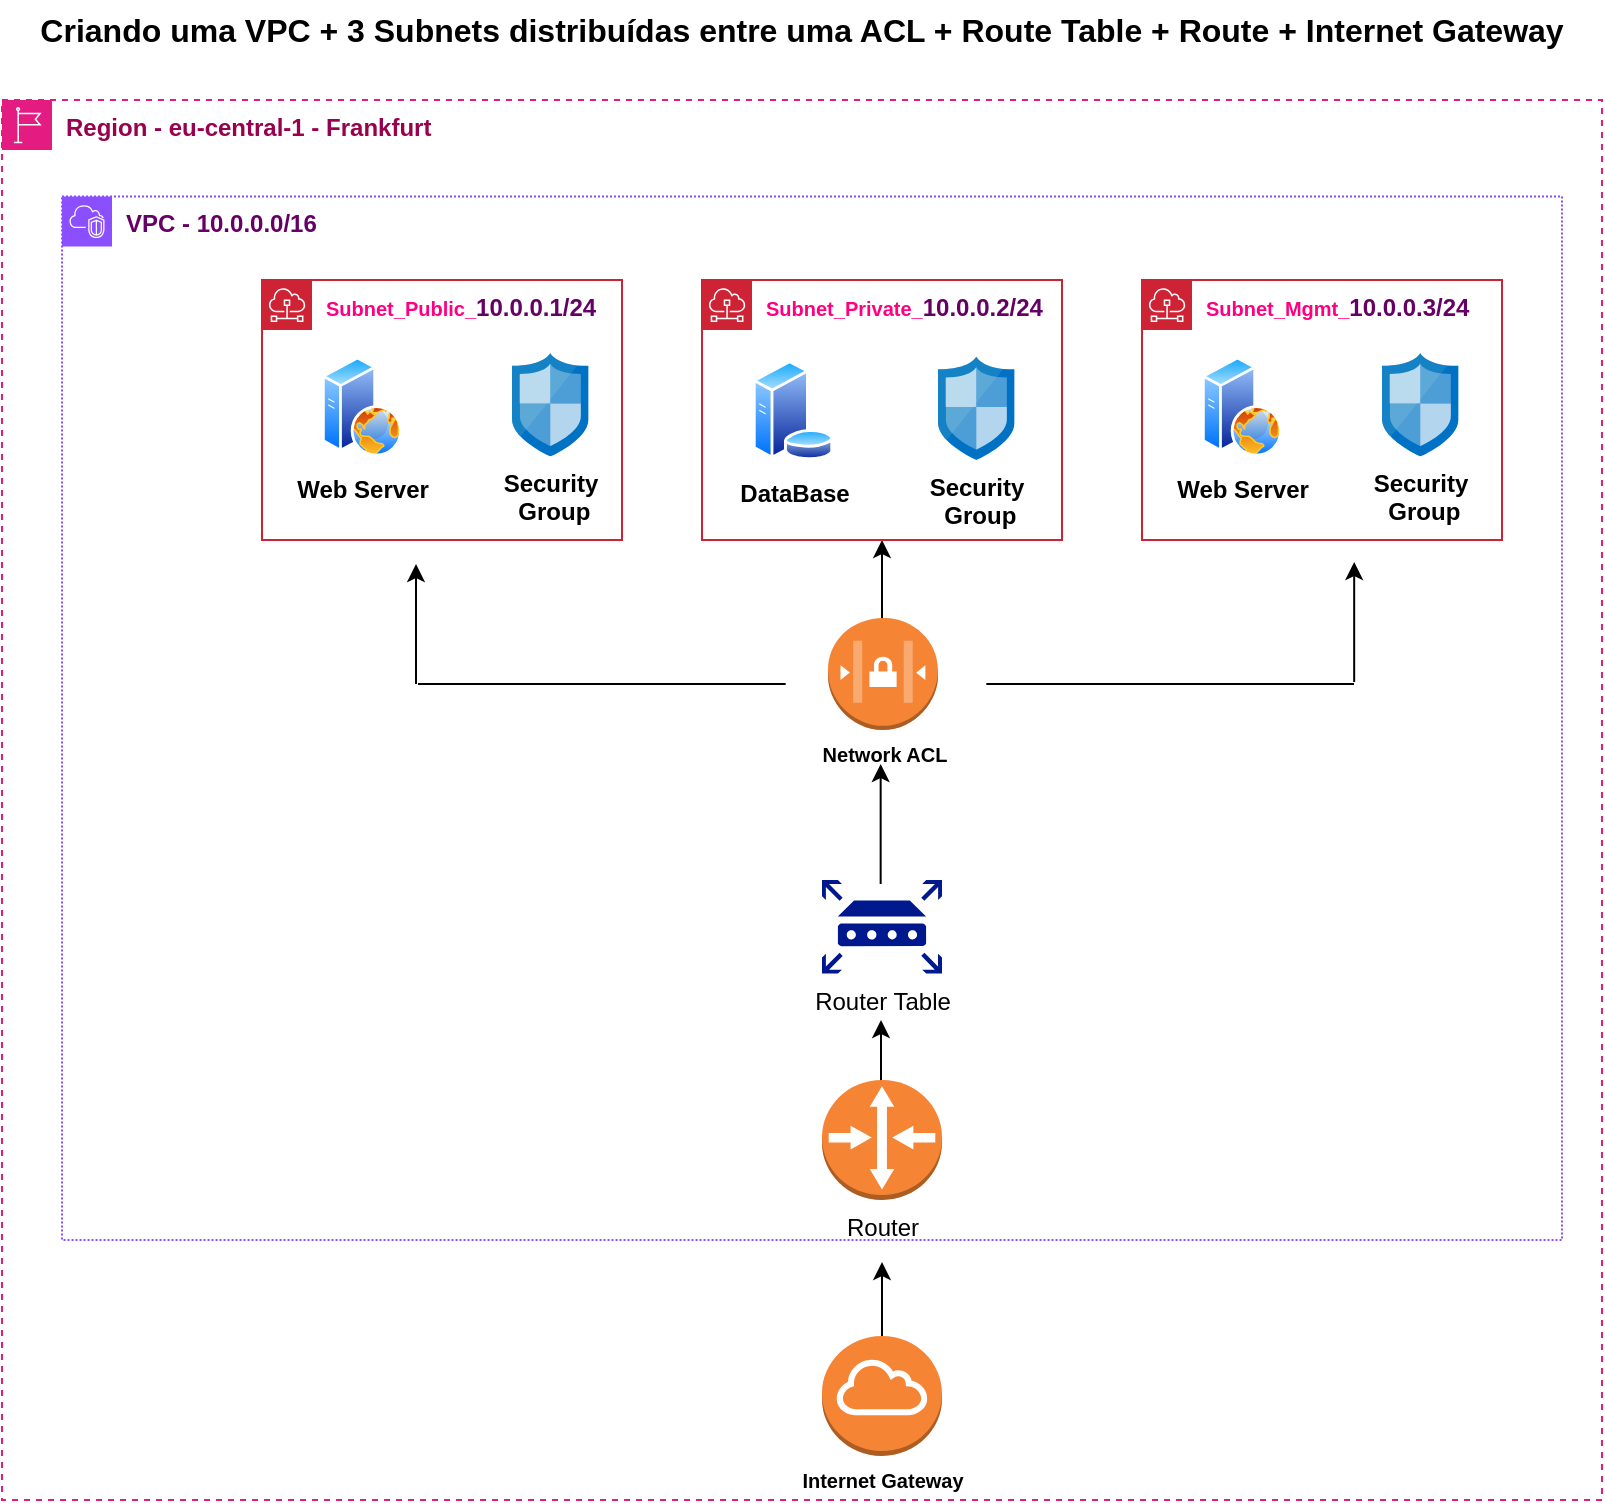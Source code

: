 <mxfile version="23.0.2" type="github">
  <diagram name="Page-1" id="_MofC5ta0yTw0Z9mFdGP">
    <mxGraphModel dx="880" dy="1560" grid="1" gridSize="10" guides="1" tooltips="1" connect="1" arrows="1" fold="1" page="1" pageScale="1" pageWidth="850" pageHeight="1100" math="0" shadow="0">
      <root>
        <mxCell id="0" />
        <mxCell id="1" parent="0" />
        <mxCell id="HUh1dlwKQfj8_lXao6Q8-71" value="" style="group" parent="1" vertex="1" connectable="0">
          <mxGeometry x="40" y="-1010" width="800" height="700" as="geometry" />
        </mxCell>
        <mxCell id="HUh1dlwKQfj8_lXao6Q8-47" value="" style="edgeStyle=orthogonalEdgeStyle;rounded=0;orthogonalLoop=1;jettySize=auto;html=1;" parent="HUh1dlwKQfj8_lXao6Q8-71" edge="1">
          <mxGeometry relative="1" as="geometry">
            <mxPoint x="440.0" y="280" as="sourcePoint" />
            <mxPoint x="440.0" y="220" as="targetPoint" />
          </mxGeometry>
        </mxCell>
        <mxCell id="HUh1dlwKQfj8_lXao6Q8-48" style="edgeStyle=orthogonalEdgeStyle;rounded=0;orthogonalLoop=1;jettySize=auto;html=1;exitX=0.5;exitY=0;exitDx=0;exitDy=0;exitPerimeter=0;" parent="HUh1dlwKQfj8_lXao6Q8-71" edge="1">
          <mxGeometry relative="1" as="geometry">
            <mxPoint x="440" y="661" as="sourcePoint" />
            <mxPoint x="440" y="581" as="targetPoint" />
          </mxGeometry>
        </mxCell>
        <mxCell id="HUh1dlwKQfj8_lXao6Q8-49" value="" style="edgeStyle=orthogonalEdgeStyle;rounded=0;orthogonalLoop=1;jettySize=auto;html=1;" parent="HUh1dlwKQfj8_lXao6Q8-71" edge="1">
          <mxGeometry relative="1" as="geometry">
            <mxPoint x="439.33" y="392" as="sourcePoint" />
            <mxPoint x="439.33" y="332" as="targetPoint" />
          </mxGeometry>
        </mxCell>
        <mxCell id="HUh1dlwKQfj8_lXao6Q8-50" value="&lt;b style=&quot;border-color: var(--border-color);&quot;&gt;&lt;font style=&quot;border-color: var(--border-color);&quot; color=&quot;#99004d&quot;&gt;Region - eu-central-1 - Frankfurt&lt;/font&gt;&lt;/b&gt;" style="sketch=0;outlineConnect=0;gradientColor=none;html=1;whiteSpace=wrap;fontSize=12;fontStyle=0;shape=mxgraph.aws4.group;grIcon=mxgraph.aws4.group_region;strokeColor=#e41b80;fillColor=none;verticalAlign=top;align=left;spacingLeft=30;fontColor=#879196;dashed=1;movable=0;resizable=0;rotatable=0;deletable=0;editable=0;locked=1;connectable=0;" parent="HUh1dlwKQfj8_lXao6Q8-71" vertex="1">
          <mxGeometry width="800" height="700" as="geometry" />
        </mxCell>
        <mxCell id="HUh1dlwKQfj8_lXao6Q8-51" value="&lt;font size=&quot;1&quot; style=&quot;&quot;&gt;&lt;b style=&quot;background-color: rgb(255, 255, 255);&quot;&gt;Subnet_Public_&lt;/b&gt;&lt;/font&gt;&lt;b style=&quot;border-color: var(--border-color); color: rgb(102, 0, 102);&quot;&gt;10.0.0.1/24&lt;/b&gt;" style="sketch=0;outlineConnect=0;gradientColor=none;html=1;whiteSpace=wrap;fontSize=12;fontStyle=0;shape=mxgraph.aws4.group;grIcon=mxgraph.aws4.group_subnet;strokeColor=#CD2334;fillColor=none;verticalAlign=top;align=left;spacingLeft=30;fontColor=#FF0080;dashed=0;container=0;" parent="HUh1dlwKQfj8_lXao6Q8-71" vertex="1">
          <mxGeometry x="130" y="90" width="180" height="130" as="geometry" />
        </mxCell>
        <mxCell id="HUh1dlwKQfj8_lXao6Q8-52" value="&lt;font size=&quot;1&quot; style=&quot;&quot;&gt;&lt;b style=&quot;background-color: rgb(255, 255, 255);&quot;&gt;Subnet_Private_&lt;/b&gt;&lt;/font&gt;&lt;b style=&quot;border-color: var(--border-color); color: rgb(102, 0, 102);&quot;&gt;10.0.0.2/24&lt;/b&gt;" style="sketch=0;outlineConnect=0;gradientColor=none;html=1;whiteSpace=wrap;fontSize=12;fontStyle=0;shape=mxgraph.aws4.group;grIcon=mxgraph.aws4.group_subnet;strokeColor=#CD2334;fillColor=none;verticalAlign=top;align=left;spacingLeft=30;fontColor=#FF0080;dashed=0;container=0;" parent="HUh1dlwKQfj8_lXao6Q8-71" vertex="1">
          <mxGeometry x="350" y="90" width="180" height="130" as="geometry" />
        </mxCell>
        <mxCell id="HUh1dlwKQfj8_lXao6Q8-53" value="&lt;font size=&quot;1&quot; style=&quot;&quot;&gt;&lt;b style=&quot;background-color: rgb(255, 255, 255);&quot;&gt;Subnet_Mgmt_&lt;/b&gt;&lt;/font&gt;&lt;b style=&quot;border-color: var(--border-color); color: rgb(102, 0, 102);&quot;&gt;10.0.0.3/24&lt;/b&gt;" style="sketch=0;outlineConnect=0;gradientColor=none;html=1;whiteSpace=wrap;fontSize=12;fontStyle=0;shape=mxgraph.aws4.group;grIcon=mxgraph.aws4.group_subnet;strokeColor=#CD2334;fillColor=none;verticalAlign=top;align=left;spacingLeft=30;fontColor=#FF0080;dashed=0;container=0;" parent="HUh1dlwKQfj8_lXao6Q8-71" vertex="1">
          <mxGeometry x="570" y="90" width="180" height="130" as="geometry" />
        </mxCell>
        <mxCell id="HUh1dlwKQfj8_lXao6Q8-54" value="&lt;font style=&quot;font-size: 12px;&quot;&gt;&lt;b style=&quot;font-size: 12px;&quot;&gt;Security&lt;br&gt;&amp;nbsp;Group&lt;/b&gt;&lt;/font&gt;" style="image;sketch=0;aspect=fixed;html=1;points=[];align=center;fontSize=12;image=img/lib/mscae/Network_Security_Groups_Classic.svg;container=0;" parent="HUh1dlwKQfj8_lXao6Q8-71" vertex="1">
          <mxGeometry x="255" y="126.48" width="38.3" height="51.76" as="geometry" />
        </mxCell>
        <mxCell id="HUh1dlwKQfj8_lXao6Q8-55" value="Internet Gateway" style="outlineConnect=0;dashed=0;verticalLabelPosition=bottom;verticalAlign=top;align=center;html=1;shape=mxgraph.aws3.internet_gateway;fillColor=#F58534;gradientColor=none;fontStyle=1;fontSize=10;container=0;" parent="HUh1dlwKQfj8_lXao6Q8-71" vertex="1">
          <mxGeometry x="410" y="618" width="60" height="60" as="geometry" />
        </mxCell>
        <mxCell id="HUh1dlwKQfj8_lXao6Q8-56" value="Router Table&lt;br&gt;" style="sketch=0;aspect=fixed;pointerEvents=1;shadow=0;dashed=0;html=1;strokeColor=none;labelPosition=center;verticalLabelPosition=bottom;verticalAlign=top;align=center;fillColor=#00188D;shape=mxgraph.mscae.enterprise.router;container=0;" parent="HUh1dlwKQfj8_lXao6Q8-71" vertex="1">
          <mxGeometry x="410" y="390" width="60" height="46.8" as="geometry" />
        </mxCell>
        <mxCell id="HUh1dlwKQfj8_lXao6Q8-57" value="Network ACL" style="outlineConnect=0;dashed=0;verticalLabelPosition=bottom;verticalAlign=top;align=center;html=1;shape=mxgraph.aws3.network_access_controllist;fillColor=#F58534;gradientColor=none;fontSize=10;fontStyle=1;container=0;" parent="HUh1dlwKQfj8_lXao6Q8-71" vertex="1">
          <mxGeometry x="413" y="259" width="55" height="56" as="geometry" />
        </mxCell>
        <mxCell id="HUh1dlwKQfj8_lXao6Q8-58" value="Web Server" style="image;aspect=fixed;perimeter=ellipsePerimeter;html=1;align=center;shadow=0;dashed=0;spacingTop=3;image=img/lib/active_directory/web_server.svg;fontStyle=1;container=0;" parent="HUh1dlwKQfj8_lXao6Q8-71" vertex="1">
          <mxGeometry x="160" y="128.24" width="40" height="50" as="geometry" />
        </mxCell>
        <mxCell id="HUh1dlwKQfj8_lXao6Q8-59" value="Web Server" style="image;aspect=fixed;perimeter=ellipsePerimeter;html=1;align=center;shadow=0;dashed=0;spacingTop=3;image=img/lib/active_directory/web_server.svg;fontStyle=1;container=0;" parent="HUh1dlwKQfj8_lXao6Q8-71" vertex="1">
          <mxGeometry x="600" y="128.24" width="40" height="50" as="geometry" />
        </mxCell>
        <mxCell id="HUh1dlwKQfj8_lXao6Q8-60" value="&lt;font style=&quot;font-size: 12px;&quot;&gt;&lt;b style=&quot;font-size: 12px;&quot;&gt;Security&lt;br&gt;&amp;nbsp;Group&lt;/b&gt;&lt;/font&gt;" style="image;sketch=0;aspect=fixed;html=1;points=[];align=center;fontSize=12;image=img/lib/mscae/Network_Security_Groups_Classic.svg;container=0;" parent="HUh1dlwKQfj8_lXao6Q8-71" vertex="1">
          <mxGeometry x="690" y="126.48" width="38.3" height="51.76" as="geometry" />
        </mxCell>
        <mxCell id="HUh1dlwKQfj8_lXao6Q8-61" value="&lt;font style=&quot;font-size: 12px;&quot;&gt;&lt;b style=&quot;font-size: 12px;&quot;&gt;Security&lt;br&gt;&amp;nbsp;Group&lt;/b&gt;&lt;/font&gt;" style="image;sketch=0;aspect=fixed;html=1;points=[];align=center;fontSize=12;image=img/lib/mscae/Network_Security_Groups_Classic.svg;container=0;" parent="HUh1dlwKQfj8_lXao6Q8-71" vertex="1">
          <mxGeometry x="468" y="128.24" width="38.3" height="51.76" as="geometry" />
        </mxCell>
        <mxCell id="HUh1dlwKQfj8_lXao6Q8-62" value="&lt;b&gt;DataBase&lt;/b&gt;" style="image;aspect=fixed;perimeter=ellipsePerimeter;html=1;align=center;shadow=0;dashed=0;spacingTop=3;image=img/lib/active_directory/database_server.svg;container=0;" parent="HUh1dlwKQfj8_lXao6Q8-71" vertex="1">
          <mxGeometry x="375" y="130" width="41" height="50" as="geometry" />
        </mxCell>
        <mxCell id="HUh1dlwKQfj8_lXao6Q8-63" value="&lt;font color=&quot;#660066&quot;&gt;&lt;b&gt;VPC - 10.0.0.0/16&lt;/b&gt;&lt;/font&gt;" style="points=[[0,0],[0.25,0],[0.5,0],[0.75,0],[1,0],[1,0.25],[1,0.5],[1,0.75],[1,1],[0.75,1],[0.5,1],[0.25,1],[0,1],[0,0.75],[0,0.5],[0,0.25]];outlineConnect=0;gradientColor=none;html=1;whiteSpace=wrap;fontSize=12;fontStyle=0;container=0;pointerEvents=0;collapsible=0;recursiveResize=0;shape=mxgraph.aws4.group;grIcon=mxgraph.aws4.group_vpc2;strokeColor=#8C4FFF;fillColor=none;verticalAlign=top;align=left;spacingLeft=30;fontColor=#AAB7B8;dashed=1;dashPattern=1 1;" parent="HUh1dlwKQfj8_lXao6Q8-71" vertex="1">
          <mxGeometry x="30" y="48.24" width="750" height="521.76" as="geometry" />
        </mxCell>
        <mxCell id="HUh1dlwKQfj8_lXao6Q8-64" value="" style="edgeStyle=orthogonalEdgeStyle;rounded=0;orthogonalLoop=1;jettySize=auto;html=1;" parent="HUh1dlwKQfj8_lXao6Q8-71" edge="1">
          <mxGeometry relative="1" as="geometry">
            <mxPoint x="207" y="292" as="sourcePoint" />
            <mxPoint x="207" y="232" as="targetPoint" />
          </mxGeometry>
        </mxCell>
        <mxCell id="HUh1dlwKQfj8_lXao6Q8-65" style="edgeStyle=orthogonalEdgeStyle;rounded=0;orthogonalLoop=1;jettySize=auto;html=1;exitX=0.5;exitY=0;exitDx=0;exitDy=0;exitPerimeter=0;" parent="HUh1dlwKQfj8_lXao6Q8-71" edge="1">
          <mxGeometry relative="1" as="geometry">
            <mxPoint x="439.5" y="540" as="sourcePoint" />
            <mxPoint x="439.5" y="460" as="targetPoint" />
          </mxGeometry>
        </mxCell>
        <mxCell id="HUh1dlwKQfj8_lXao6Q8-66" value="Router&lt;br&gt;&lt;br&gt;" style="outlineConnect=0;dashed=0;verticalLabelPosition=bottom;verticalAlign=top;align=center;html=1;shape=mxgraph.aws3.router;fillColor=#F58534;gradientColor=none;container=0;" parent="HUh1dlwKQfj8_lXao6Q8-71" vertex="1">
          <mxGeometry x="410" y="490" width="60" height="60" as="geometry" />
        </mxCell>
        <mxCell id="HUh1dlwKQfj8_lXao6Q8-67" value="" style="group" parent="HUh1dlwKQfj8_lXao6Q8-71" vertex="1" connectable="0">
          <mxGeometry x="584" y="231" width="92.088" height="61" as="geometry" />
        </mxCell>
        <mxCell id="HUh1dlwKQfj8_lXao6Q8-68" value="" style="endArrow=none;html=1;rounded=0;" parent="HUh1dlwKQfj8_lXao6Q8-67" edge="1">
          <mxGeometry width="50" height="50" relative="1" as="geometry">
            <mxPoint x="-91.844" y="61" as="sourcePoint" />
            <mxPoint x="92" y="61" as="targetPoint" />
            <Array as="points">
              <mxPoint x="12" y="61" />
              <mxPoint y="61" />
            </Array>
          </mxGeometry>
        </mxCell>
        <mxCell id="HUh1dlwKQfj8_lXao6Q8-69" value="" style="edgeStyle=orthogonalEdgeStyle;rounded=0;orthogonalLoop=1;jettySize=auto;html=1;" parent="HUh1dlwKQfj8_lXao6Q8-67" edge="1">
          <mxGeometry relative="1" as="geometry">
            <mxPoint x="92.088" y="60" as="sourcePoint" />
            <mxPoint x="92.088" as="targetPoint" />
          </mxGeometry>
        </mxCell>
        <mxCell id="HUh1dlwKQfj8_lXao6Q8-70" value="" style="endArrow=none;html=1;rounded=0;" parent="HUh1dlwKQfj8_lXao6Q8-71" edge="1">
          <mxGeometry width="50" height="50" relative="1" as="geometry">
            <mxPoint x="207.996" y="292" as="sourcePoint" />
            <mxPoint x="391.84" y="292" as="targetPoint" />
            <Array as="points">
              <mxPoint x="311.84" y="292" />
              <mxPoint x="299.84" y="292" />
            </Array>
          </mxGeometry>
        </mxCell>
        <mxCell id="lHtQrHQrWJmyTPeKCWfS-1" value="Criando uma VPC + 3 Subnets distribuídas entre uma ACL + Route Table + Route + Internet Gateway" style="text;strokeColor=none;align=center;fillColor=none;html=1;verticalAlign=middle;whiteSpace=wrap;rounded=0;fontStyle=1;fontSize=16;" vertex="1" parent="1">
          <mxGeometry x="50" y="-1060" width="780" height="30" as="geometry" />
        </mxCell>
      </root>
    </mxGraphModel>
  </diagram>
</mxfile>
